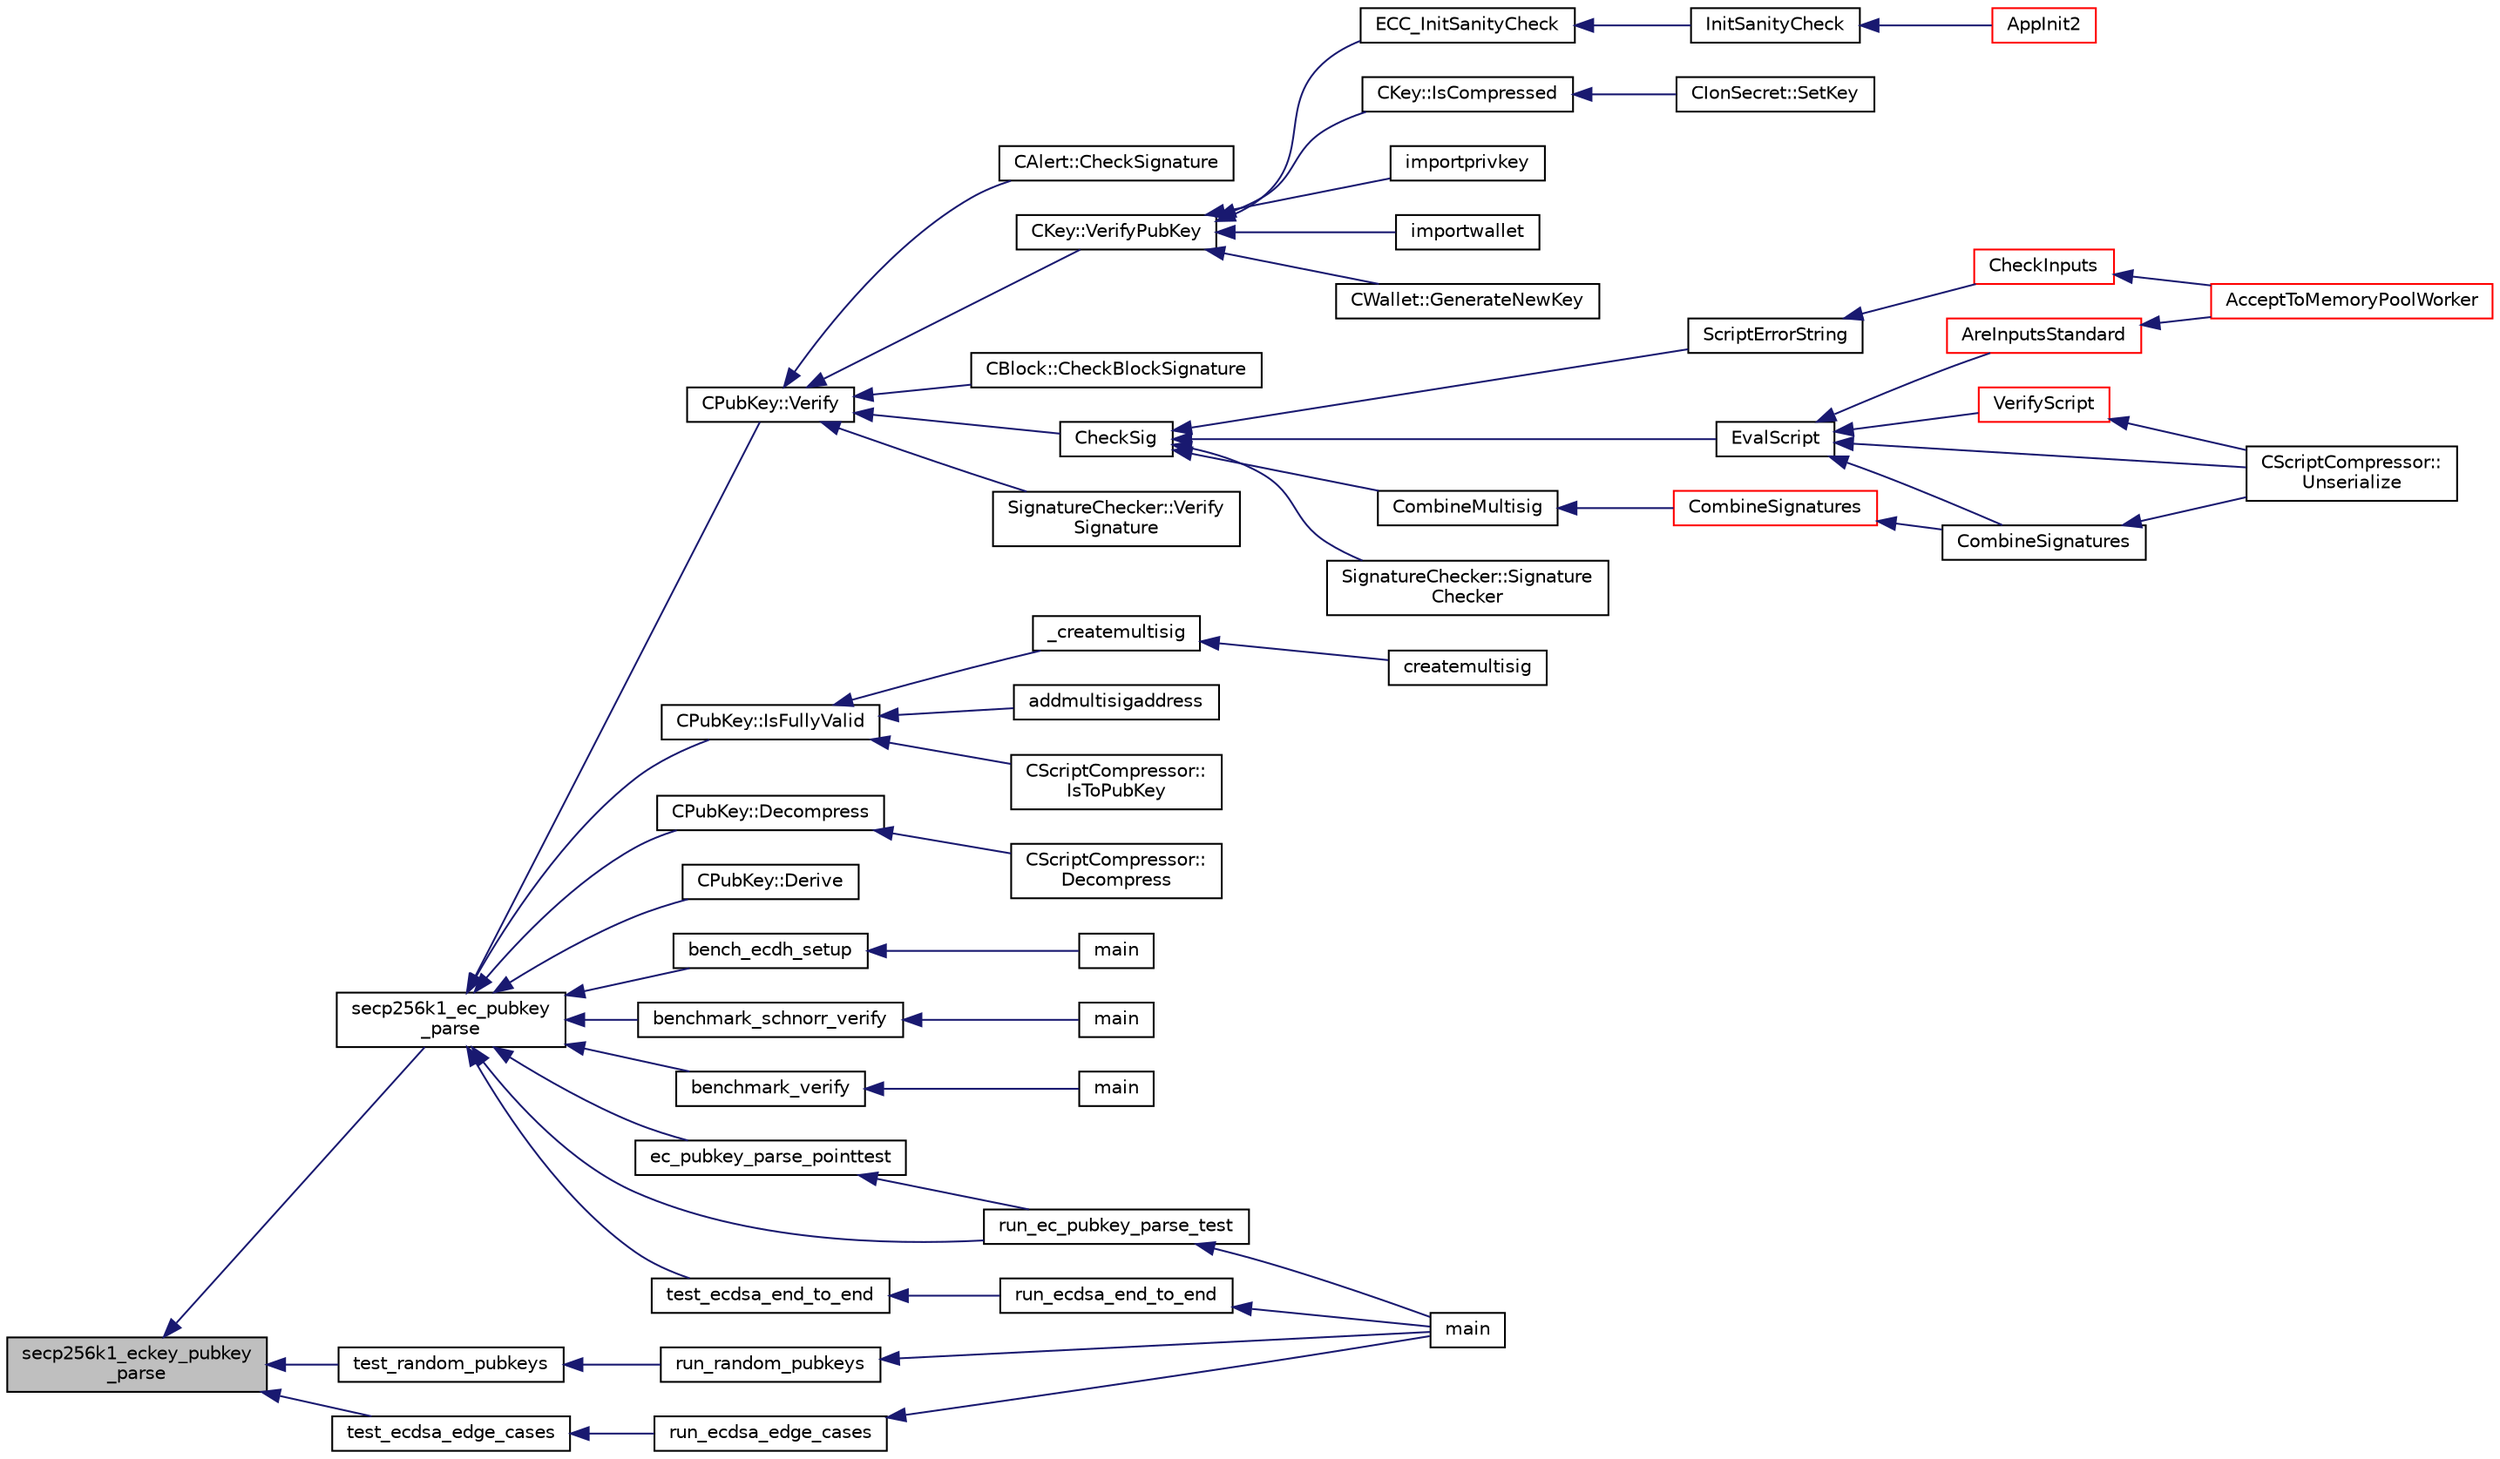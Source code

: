 digraph "secp256k1_eckey_pubkey_parse"
{
  edge [fontname="Helvetica",fontsize="10",labelfontname="Helvetica",labelfontsize="10"];
  node [fontname="Helvetica",fontsize="10",shape=record];
  rankdir="LR";
  Node18 [label="secp256k1_eckey_pubkey\l_parse",height=0.2,width=0.4,color="black", fillcolor="grey75", style="filled", fontcolor="black"];
  Node18 -> Node19 [dir="back",color="midnightblue",fontsize="10",style="solid",fontname="Helvetica"];
  Node19 [label="secp256k1_ec_pubkey\l_parse",height=0.2,width=0.4,color="black", fillcolor="white", style="filled",URL="$d1/d8c/secp256k1_8c.html#a4a359778a7faf65fba9d34db17642d20",tooltip="Parse a variable-length public key into the pubkey object. "];
  Node19 -> Node20 [dir="back",color="midnightblue",fontsize="10",style="solid",fontname="Helvetica"];
  Node20 [label="CPubKey::Verify",height=0.2,width=0.4,color="black", fillcolor="white", style="filled",URL="$da/d4e/class_c_pub_key.html#a5b3fef213b227394ca9d0a1e3baa957e"];
  Node20 -> Node21 [dir="back",color="midnightblue",fontsize="10",style="solid",fontname="Helvetica"];
  Node21 [label="CAlert::CheckSignature",height=0.2,width=0.4,color="black", fillcolor="white", style="filled",URL="$db/dff/class_c_alert.html#a862d9fb7ebdfc0483b30862d2a75d527"];
  Node20 -> Node22 [dir="back",color="midnightblue",fontsize="10",style="solid",fontname="Helvetica"];
  Node22 [label="CKey::VerifyPubKey",height=0.2,width=0.4,color="black", fillcolor="white", style="filled",URL="$d2/d63/class_c_key.html#ac53425b8d0f89067bce781c485101b20",tooltip="Verify thoroughly whether a private key and a public key match. "];
  Node22 -> Node23 [dir="back",color="midnightblue",fontsize="10",style="solid",fontname="Helvetica"];
  Node23 [label="ECC_InitSanityCheck",height=0.2,width=0.4,color="black", fillcolor="white", style="filled",URL="$de/de5/key_8h.html#a55cc40f04bf887c1000667caccb0684a",tooltip="Check that required EC support is available at runtime. "];
  Node23 -> Node24 [dir="back",color="midnightblue",fontsize="10",style="solid",fontname="Helvetica"];
  Node24 [label="InitSanityCheck",height=0.2,width=0.4,color="black", fillcolor="white", style="filled",URL="$d0/dc9/init_8cpp.html#a878797b40fb8eb0d7f330a41d7742d11",tooltip="Sanity checks Ensure that Ion is running in a usable environment with all necessary library support..."];
  Node24 -> Node25 [dir="back",color="midnightblue",fontsize="10",style="solid",fontname="Helvetica"];
  Node25 [label="AppInit2",height=0.2,width=0.4,color="red", fillcolor="white", style="filled",URL="$d8/dc0/init_8h.html#a1a4c1bfbf6ba1db77e988b89b9cadfd3",tooltip="Initialize ion. "];
  Node22 -> Node29 [dir="back",color="midnightblue",fontsize="10",style="solid",fontname="Helvetica"];
  Node29 [label="CKey::IsCompressed",height=0.2,width=0.4,color="black", fillcolor="white", style="filled",URL="$d2/d63/class_c_key.html#a96b017433a65335775cf3807d73f85ce"];
  Node29 -> Node30 [dir="back",color="midnightblue",fontsize="10",style="solid",fontname="Helvetica"];
  Node30 [label="CIonSecret::SetKey",height=0.2,width=0.4,color="black", fillcolor="white", style="filled",URL="$d3/d88/class_c_ion_secret.html#af28cc32f79cc793418e810e8ae12e25e"];
  Node22 -> Node31 [dir="back",color="midnightblue",fontsize="10",style="solid",fontname="Helvetica"];
  Node31 [label="importprivkey",height=0.2,width=0.4,color="black", fillcolor="white", style="filled",URL="$dc/dbf/rpcdump_8cpp.html#a3a6fdb974fce01220a895393d444e981"];
  Node22 -> Node32 [dir="back",color="midnightblue",fontsize="10",style="solid",fontname="Helvetica"];
  Node32 [label="importwallet",height=0.2,width=0.4,color="black", fillcolor="white", style="filled",URL="$dc/dbf/rpcdump_8cpp.html#a2566d5c9dd1938b74e70398cdb3ac5c1"];
  Node22 -> Node33 [dir="back",color="midnightblue",fontsize="10",style="solid",fontname="Helvetica"];
  Node33 [label="CWallet::GenerateNewKey",height=0.2,width=0.4,color="black", fillcolor="white", style="filled",URL="$d2/de5/class_c_wallet.html#a061fe7f54f80ec40f856b3e6365c2f4a"];
  Node20 -> Node34 [dir="back",color="midnightblue",fontsize="10",style="solid",fontname="Helvetica"];
  Node34 [label="CBlock::CheckBlockSignature",height=0.2,width=0.4,color="black", fillcolor="white", style="filled",URL="$d3/d51/class_c_block.html#a2ff0deeda85c23cde1a78365d6fc6c2c"];
  Node20 -> Node35 [dir="back",color="midnightblue",fontsize="10",style="solid",fontname="Helvetica"];
  Node35 [label="CheckSig",height=0.2,width=0.4,color="black", fillcolor="white", style="filled",URL="$dd/d0f/script_8cpp.html#af1a7eb0123f11ad1154249f4a4c1a9d1"];
  Node35 -> Node36 [dir="back",color="midnightblue",fontsize="10",style="solid",fontname="Helvetica"];
  Node36 [label="ScriptErrorString",height=0.2,width=0.4,color="black", fillcolor="white", style="filled",URL="$de/d7f/script_8h.html#a5a9f070c3285c528226eef27820d9aa9"];
  Node36 -> Node37 [dir="back",color="midnightblue",fontsize="10",style="solid",fontname="Helvetica"];
  Node37 [label="CheckInputs",height=0.2,width=0.4,color="red", fillcolor="white", style="filled",URL="$dd/d7d/validation_8cpp.html#a48897c72856156ef5606fc27fe1954f3",tooltip="Check whether all inputs of this transaction are valid (no double spends, scripts & sigs..."];
  Node37 -> Node38 [dir="back",color="midnightblue",fontsize="10",style="solid",fontname="Helvetica"];
  Node38 [label="AcceptToMemoryPoolWorker",height=0.2,width=0.4,color="red", fillcolor="white", style="filled",URL="$dd/d7d/validation_8cpp.html#a274b0623037c72315662a07ecf760176"];
  Node35 -> Node65 [dir="back",color="midnightblue",fontsize="10",style="solid",fontname="Helvetica"];
  Node65 [label="EvalScript",height=0.2,width=0.4,color="black", fillcolor="white", style="filled",URL="$de/d7f/script_8h.html#a7f55c113b0164f50f214d94996b6b02a"];
  Node65 -> Node66 [dir="back",color="midnightblue",fontsize="10",style="solid",fontname="Helvetica"];
  Node66 [label="AreInputsStandard",height=0.2,width=0.4,color="red", fillcolor="white", style="filled",URL="$d4/dbf/main_8h.html#a29901e539b487e09c90ff90c7560bd9d",tooltip="Check for standard transaction types. "];
  Node66 -> Node38 [dir="back",color="midnightblue",fontsize="10",style="solid",fontname="Helvetica"];
  Node65 -> Node140 [dir="back",color="midnightblue",fontsize="10",style="solid",fontname="Helvetica"];
  Node140 [label="VerifyScript",height=0.2,width=0.4,color="red", fillcolor="white", style="filled",URL="$de/d7f/script_8h.html#a995f521b6ca4a8bfbd02d4cfe226feb6"];
  Node140 -> Node145 [dir="back",color="midnightblue",fontsize="10",style="solid",fontname="Helvetica"];
  Node145 [label="CScriptCompressor::\lUnserialize",height=0.2,width=0.4,color="black", fillcolor="white", style="filled",URL="$d3/dfb/class_c_script_compressor.html#a016fa6e3d2735d95fcf773271da073d5"];
  Node65 -> Node201 [dir="back",color="midnightblue",fontsize="10",style="solid",fontname="Helvetica"];
  Node201 [label="CombineSignatures",height=0.2,width=0.4,color="black", fillcolor="white", style="filled",URL="$de/d7f/script_8h.html#af2e061fe8f5ec7708f28db4628ff5c10"];
  Node201 -> Node145 [dir="back",color="midnightblue",fontsize="10",style="solid",fontname="Helvetica"];
  Node65 -> Node145 [dir="back",color="midnightblue",fontsize="10",style="solid",fontname="Helvetica"];
  Node35 -> Node202 [dir="back",color="midnightblue",fontsize="10",style="solid",fontname="Helvetica"];
  Node202 [label="CombineMultisig",height=0.2,width=0.4,color="black", fillcolor="white", style="filled",URL="$dd/d0f/script_8cpp.html#a1d62cd216f093d9e80a7e34d8b866021"];
  Node202 -> Node203 [dir="back",color="midnightblue",fontsize="10",style="solid",fontname="Helvetica"];
  Node203 [label="CombineSignatures",height=0.2,width=0.4,color="red", fillcolor="white", style="filled",URL="$dd/d0f/script_8cpp.html#a79ba74edb86e8e00eef84202dd5dea43"];
  Node203 -> Node201 [dir="back",color="midnightblue",fontsize="10",style="solid",fontname="Helvetica"];
  Node35 -> Node204 [dir="back",color="midnightblue",fontsize="10",style="solid",fontname="Helvetica"];
  Node204 [label="SignatureChecker::Signature\lChecker",height=0.2,width=0.4,color="black", fillcolor="white", style="filled",URL="$da/d89/class_signature_checker.html#a698e6832345449c494a12960f173d6a1"];
  Node20 -> Node205 [dir="back",color="midnightblue",fontsize="10",style="solid",fontname="Helvetica"];
  Node205 [label="SignatureChecker::Verify\lSignature",height=0.2,width=0.4,color="black", fillcolor="white", style="filled",URL="$da/d89/class_signature_checker.html#aa1f885f5d1c0299de96e3f1a12f6a9e7"];
  Node19 -> Node206 [dir="back",color="midnightblue",fontsize="10",style="solid",fontname="Helvetica"];
  Node206 [label="CPubKey::IsFullyValid",height=0.2,width=0.4,color="black", fillcolor="white", style="filled",URL="$da/d4e/class_c_pub_key.html#a69d8d49962240a5696410229dd83c93e"];
  Node206 -> Node207 [dir="back",color="midnightblue",fontsize="10",style="solid",fontname="Helvetica"];
  Node207 [label="_createmultisig",height=0.2,width=0.4,color="black", fillcolor="white", style="filled",URL="$df/d1d/rpcwallet_8cpp.html#aca53a9372c92e81fc665cbdeb8fcdbc5"];
  Node207 -> Node208 [dir="back",color="midnightblue",fontsize="10",style="solid",fontname="Helvetica"];
  Node208 [label="createmultisig",height=0.2,width=0.4,color="black", fillcolor="white", style="filled",URL="$df/d1d/rpcwallet_8cpp.html#a10f145bcadd06025abb3b065e2fa7a84"];
  Node206 -> Node209 [dir="back",color="midnightblue",fontsize="10",style="solid",fontname="Helvetica"];
  Node209 [label="addmultisigaddress",height=0.2,width=0.4,color="black", fillcolor="white", style="filled",URL="$df/d1d/rpcwallet_8cpp.html#a01e8a83cbd4209f10c71719383d7ca2d"];
  Node206 -> Node210 [dir="back",color="midnightblue",fontsize="10",style="solid",fontname="Helvetica"];
  Node210 [label="CScriptCompressor::\lIsToPubKey",height=0.2,width=0.4,color="black", fillcolor="white", style="filled",URL="$d3/dfb/class_c_script_compressor.html#a19a67455a106e2e0528bc97cb60d2391"];
  Node19 -> Node211 [dir="back",color="midnightblue",fontsize="10",style="solid",fontname="Helvetica"];
  Node211 [label="CPubKey::Decompress",height=0.2,width=0.4,color="black", fillcolor="white", style="filled",URL="$da/d4e/class_c_pub_key.html#a572689418fecf47b300a11519bc3da36"];
  Node211 -> Node212 [dir="back",color="midnightblue",fontsize="10",style="solid",fontname="Helvetica"];
  Node212 [label="CScriptCompressor::\lDecompress",height=0.2,width=0.4,color="black", fillcolor="white", style="filled",URL="$d3/dfb/class_c_script_compressor.html#a1feb663ddab3a45218c7cb02f2a25717"];
  Node19 -> Node213 [dir="back",color="midnightblue",fontsize="10",style="solid",fontname="Helvetica"];
  Node213 [label="CPubKey::Derive",height=0.2,width=0.4,color="black", fillcolor="white", style="filled",URL="$da/d4e/class_c_pub_key.html#a6e70269c1be731ace2fce8bfba9a0c36"];
  Node19 -> Node214 [dir="back",color="midnightblue",fontsize="10",style="solid",fontname="Helvetica"];
  Node214 [label="bench_ecdh_setup",height=0.2,width=0.4,color="black", fillcolor="white", style="filled",URL="$da/d1c/bench__ecdh_8c.html#a2afcc388be168d338b21eb22c4991df0"];
  Node214 -> Node215 [dir="back",color="midnightblue",fontsize="10",style="solid",fontname="Helvetica"];
  Node215 [label="main",height=0.2,width=0.4,color="black", fillcolor="white", style="filled",URL="$da/d1c/bench__ecdh_8c.html#a840291bc02cba5474a4cb46a9b9566fe"];
  Node19 -> Node216 [dir="back",color="midnightblue",fontsize="10",style="solid",fontname="Helvetica"];
  Node216 [label="benchmark_schnorr_verify",height=0.2,width=0.4,color="black", fillcolor="white", style="filled",URL="$d0/df4/bench__schnorr__verify_8c.html#a45550cf8aad65472340a81f6f05c6546"];
  Node216 -> Node217 [dir="back",color="midnightblue",fontsize="10",style="solid",fontname="Helvetica"];
  Node217 [label="main",height=0.2,width=0.4,color="black", fillcolor="white", style="filled",URL="$d0/df4/bench__schnorr__verify_8c.html#a840291bc02cba5474a4cb46a9b9566fe"];
  Node19 -> Node218 [dir="back",color="midnightblue",fontsize="10",style="solid",fontname="Helvetica"];
  Node218 [label="benchmark_verify",height=0.2,width=0.4,color="black", fillcolor="white", style="filled",URL="$dd/d4a/bench__verify_8c.html#aad3aa8194973c32b12fa5d7eb1b0a462"];
  Node218 -> Node219 [dir="back",color="midnightblue",fontsize="10",style="solid",fontname="Helvetica"];
  Node219 [label="main",height=0.2,width=0.4,color="black", fillcolor="white", style="filled",URL="$dd/d4a/bench__verify_8c.html#a840291bc02cba5474a4cb46a9b9566fe"];
  Node19 -> Node220 [dir="back",color="midnightblue",fontsize="10",style="solid",fontname="Helvetica"];
  Node220 [label="ec_pubkey_parse_pointtest",height=0.2,width=0.4,color="black", fillcolor="white", style="filled",URL="$d5/d7f/tests_8c.html#ab33610b81949f135f12a8f2aab3dc192"];
  Node220 -> Node221 [dir="back",color="midnightblue",fontsize="10",style="solid",fontname="Helvetica"];
  Node221 [label="run_ec_pubkey_parse_test",height=0.2,width=0.4,color="black", fillcolor="white", style="filled",URL="$d5/d7f/tests_8c.html#a24bd2af11fcef9c3f2abb62862d6fe97"];
  Node221 -> Node222 [dir="back",color="midnightblue",fontsize="10",style="solid",fontname="Helvetica"];
  Node222 [label="main",height=0.2,width=0.4,color="black", fillcolor="white", style="filled",URL="$d5/d7f/tests_8c.html#a3c04138a5bfe5d72780bb7e82a18e627"];
  Node19 -> Node221 [dir="back",color="midnightblue",fontsize="10",style="solid",fontname="Helvetica"];
  Node19 -> Node223 [dir="back",color="midnightblue",fontsize="10",style="solid",fontname="Helvetica"];
  Node223 [label="test_ecdsa_end_to_end",height=0.2,width=0.4,color="black", fillcolor="white", style="filled",URL="$d5/d7f/tests_8c.html#a3fc9dc1908215215a68690ea1bfa8bcd"];
  Node223 -> Node224 [dir="back",color="midnightblue",fontsize="10",style="solid",fontname="Helvetica"];
  Node224 [label="run_ecdsa_end_to_end",height=0.2,width=0.4,color="black", fillcolor="white", style="filled",URL="$d5/d7f/tests_8c.html#ab05096657be701bf9ca8616475bb9491"];
  Node224 -> Node222 [dir="back",color="midnightblue",fontsize="10",style="solid",fontname="Helvetica"];
  Node18 -> Node225 [dir="back",color="midnightblue",fontsize="10",style="solid",fontname="Helvetica"];
  Node225 [label="test_random_pubkeys",height=0.2,width=0.4,color="black", fillcolor="white", style="filled",URL="$d5/d7f/tests_8c.html#a9f06c34f3caa68b5da0ad133c86f5e3c"];
  Node225 -> Node226 [dir="back",color="midnightblue",fontsize="10",style="solid",fontname="Helvetica"];
  Node226 [label="run_random_pubkeys",height=0.2,width=0.4,color="black", fillcolor="white", style="filled",URL="$d5/d7f/tests_8c.html#a0697fbce6e63c1c95aec0c67cb27f31c"];
  Node226 -> Node222 [dir="back",color="midnightblue",fontsize="10",style="solid",fontname="Helvetica"];
  Node18 -> Node227 [dir="back",color="midnightblue",fontsize="10",style="solid",fontname="Helvetica"];
  Node227 [label="test_ecdsa_edge_cases",height=0.2,width=0.4,color="black", fillcolor="white", style="filled",URL="$d5/d7f/tests_8c.html#abbcb27d1eb13654db9b2e281ffce021e"];
  Node227 -> Node228 [dir="back",color="midnightblue",fontsize="10",style="solid",fontname="Helvetica"];
  Node228 [label="run_ecdsa_edge_cases",height=0.2,width=0.4,color="black", fillcolor="white", style="filled",URL="$d5/d7f/tests_8c.html#ad6c8109b62ea1d0ed1b382678a2a08b1"];
  Node228 -> Node222 [dir="back",color="midnightblue",fontsize="10",style="solid",fontname="Helvetica"];
}
